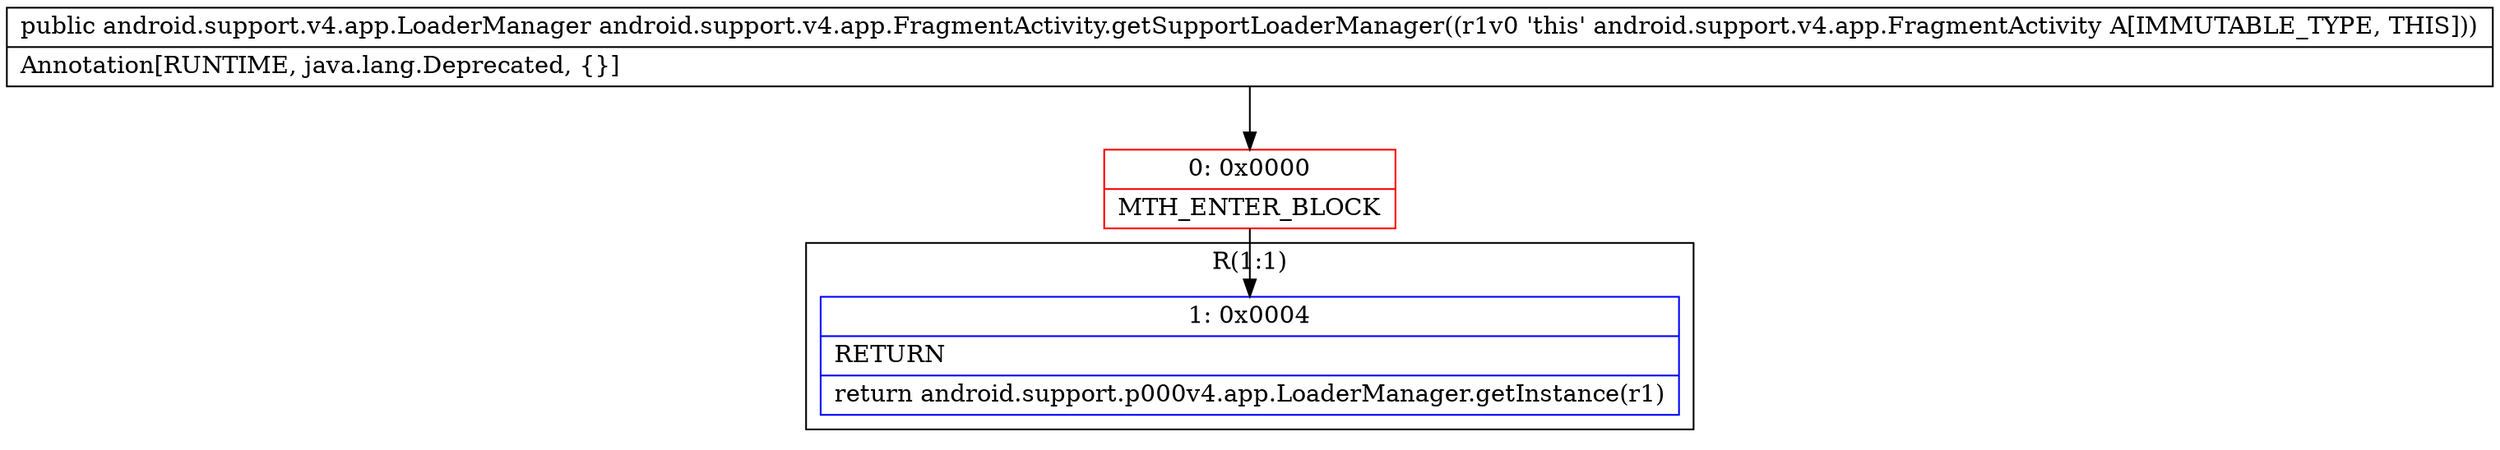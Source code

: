 digraph "CFG forandroid.support.v4.app.FragmentActivity.getSupportLoaderManager()Landroid\/support\/v4\/app\/LoaderManager;" {
subgraph cluster_Region_1768938103 {
label = "R(1:1)";
node [shape=record,color=blue];
Node_1 [shape=record,label="{1\:\ 0x0004|RETURN\l|return android.support.p000v4.app.LoaderManager.getInstance(r1)\l}"];
}
Node_0 [shape=record,color=red,label="{0\:\ 0x0000|MTH_ENTER_BLOCK\l}"];
MethodNode[shape=record,label="{public android.support.v4.app.LoaderManager android.support.v4.app.FragmentActivity.getSupportLoaderManager((r1v0 'this' android.support.v4.app.FragmentActivity A[IMMUTABLE_TYPE, THIS]))  | Annotation[RUNTIME, java.lang.Deprecated, \{\}]\l}"];
MethodNode -> Node_0;
Node_0 -> Node_1;
}

